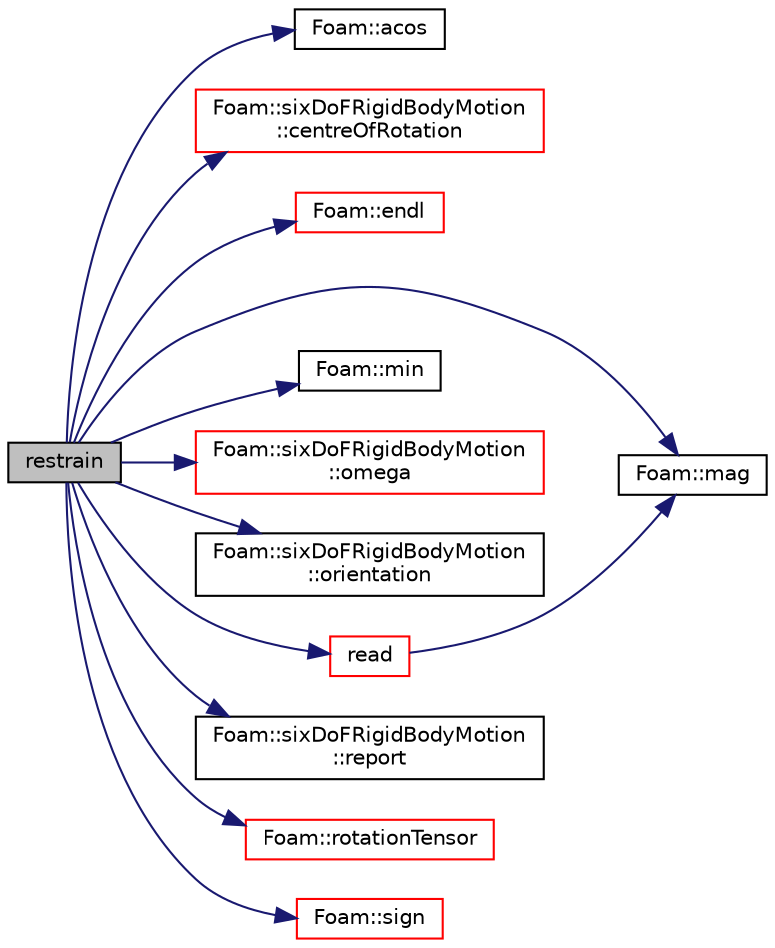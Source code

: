 digraph "restrain"
{
  bgcolor="transparent";
  edge [fontname="Helvetica",fontsize="10",labelfontname="Helvetica",labelfontsize="10"];
  node [fontname="Helvetica",fontsize="10",shape=record];
  rankdir="LR";
  Node232 [label="restrain",height=0.2,width=0.4,color="black", fillcolor="grey75", style="filled", fontcolor="black"];
  Node232 -> Node233 [color="midnightblue",fontsize="10",style="solid",fontname="Helvetica"];
  Node233 [label="Foam::acos",height=0.2,width=0.4,color="black",URL="$a21851.html#af1788b4e662ef398105742fd8bc861fc"];
  Node232 -> Node234 [color="midnightblue",fontsize="10",style="solid",fontname="Helvetica"];
  Node234 [label="Foam::sixDoFRigidBodyMotion\l::centreOfRotation",height=0.2,width=0.4,color="red",URL="$a30805.html#ac69bb45c63cd2a8b38afc3ea65090515",tooltip="Return the current centre of rotation. "];
  Node232 -> Node236 [color="midnightblue",fontsize="10",style="solid",fontname="Helvetica"];
  Node236 [label="Foam::endl",height=0.2,width=0.4,color="red",URL="$a21851.html#a2db8fe02a0d3909e9351bb4275b23ce4",tooltip="Add newline and flush stream. "];
  Node232 -> Node238 [color="midnightblue",fontsize="10",style="solid",fontname="Helvetica"];
  Node238 [label="Foam::mag",height=0.2,width=0.4,color="black",URL="$a21851.html#a929da2a3fdcf3dacbbe0487d3a330dae"];
  Node232 -> Node239 [color="midnightblue",fontsize="10",style="solid",fontname="Helvetica"];
  Node239 [label="Foam::min",height=0.2,width=0.4,color="black",URL="$a21851.html#a253e112ad2d56d96230ff39ea7f442dc"];
  Node232 -> Node240 [color="midnightblue",fontsize="10",style="solid",fontname="Helvetica"];
  Node240 [label="Foam::sixDoFRigidBodyMotion\l::omega",height=0.2,width=0.4,color="red",URL="$a30805.html#a82d25f29aa98277a0f9e7db54a5f7eee",tooltip="Return the angular velocity in the global frame. "];
  Node232 -> Node246 [color="midnightblue",fontsize="10",style="solid",fontname="Helvetica"];
  Node246 [label="Foam::sixDoFRigidBodyMotion\l::orientation",height=0.2,width=0.4,color="black",URL="$a30805.html#a228c3ca986a5f34cf19ef679f8d80906",tooltip="Return the orientation tensor, Q. "];
  Node232 -> Node247 [color="midnightblue",fontsize="10",style="solid",fontname="Helvetica"];
  Node247 [label="read",height=0.2,width=0.4,color="red",URL="$a30777.html#affa21705bb326eaf3c87a5c6c1e56f3b",tooltip="Update properties from given dictionary. "];
  Node247 -> Node238 [color="midnightblue",fontsize="10",style="solid",fontname="Helvetica"];
  Node232 -> Node298 [color="midnightblue",fontsize="10",style="solid",fontname="Helvetica"];
  Node298 [label="Foam::sixDoFRigidBodyMotion\l::report",height=0.2,width=0.4,color="black",URL="$a30805.html#a1538c196c66305d82ca5d146cf37067a",tooltip="Return the report Switch. "];
  Node232 -> Node299 [color="midnightblue",fontsize="10",style="solid",fontname="Helvetica"];
  Node299 [label="Foam::rotationTensor",height=0.2,width=0.4,color="red",URL="$a21851.html#a1be81720bcafb843826c32024fe5fbe3",tooltip="Rotational transformation tensor from vector n1 to n2. "];
  Node232 -> Node303 [color="midnightblue",fontsize="10",style="solid",fontname="Helvetica"];
  Node303 [label="Foam::sign",height=0.2,width=0.4,color="red",URL="$a21851.html#a221fd301d6c49c5bd4a6c0f5ccb893b2"];
}
